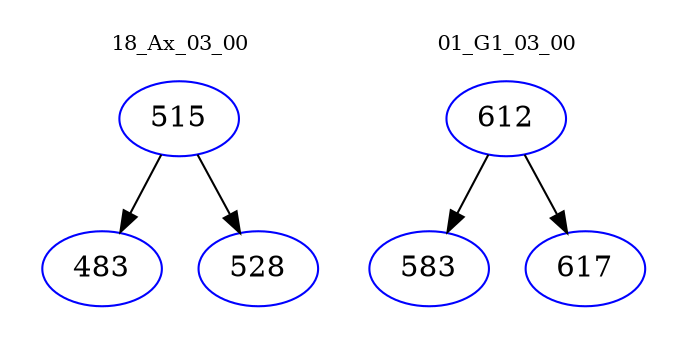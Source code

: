digraph{
subgraph cluster_0 {
color = white
label = "18_Ax_03_00";
fontsize=10;
T0_515 [label="515", color="blue"]
T0_515 -> T0_483 [color="black"]
T0_483 [label="483", color="blue"]
T0_515 -> T0_528 [color="black"]
T0_528 [label="528", color="blue"]
}
subgraph cluster_1 {
color = white
label = "01_G1_03_00";
fontsize=10;
T1_612 [label="612", color="blue"]
T1_612 -> T1_583 [color="black"]
T1_583 [label="583", color="blue"]
T1_612 -> T1_617 [color="black"]
T1_617 [label="617", color="blue"]
}
}
